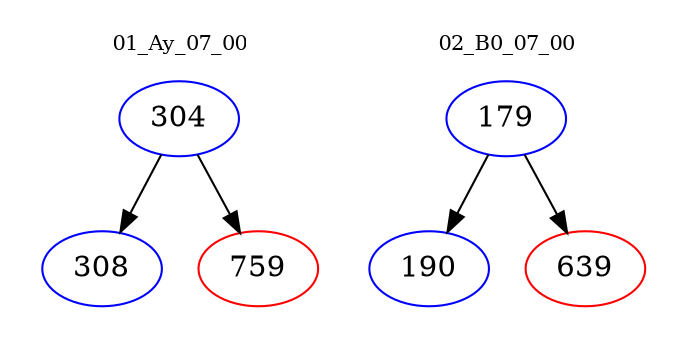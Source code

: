 digraph{
subgraph cluster_0 {
color = white
label = "01_Ay_07_00";
fontsize=10;
T0_304 [label="304", color="blue"]
T0_304 -> T0_308 [color="black"]
T0_308 [label="308", color="blue"]
T0_304 -> T0_759 [color="black"]
T0_759 [label="759", color="red"]
}
subgraph cluster_1 {
color = white
label = "02_B0_07_00";
fontsize=10;
T1_179 [label="179", color="blue"]
T1_179 -> T1_190 [color="black"]
T1_190 [label="190", color="blue"]
T1_179 -> T1_639 [color="black"]
T1_639 [label="639", color="red"]
}
}

